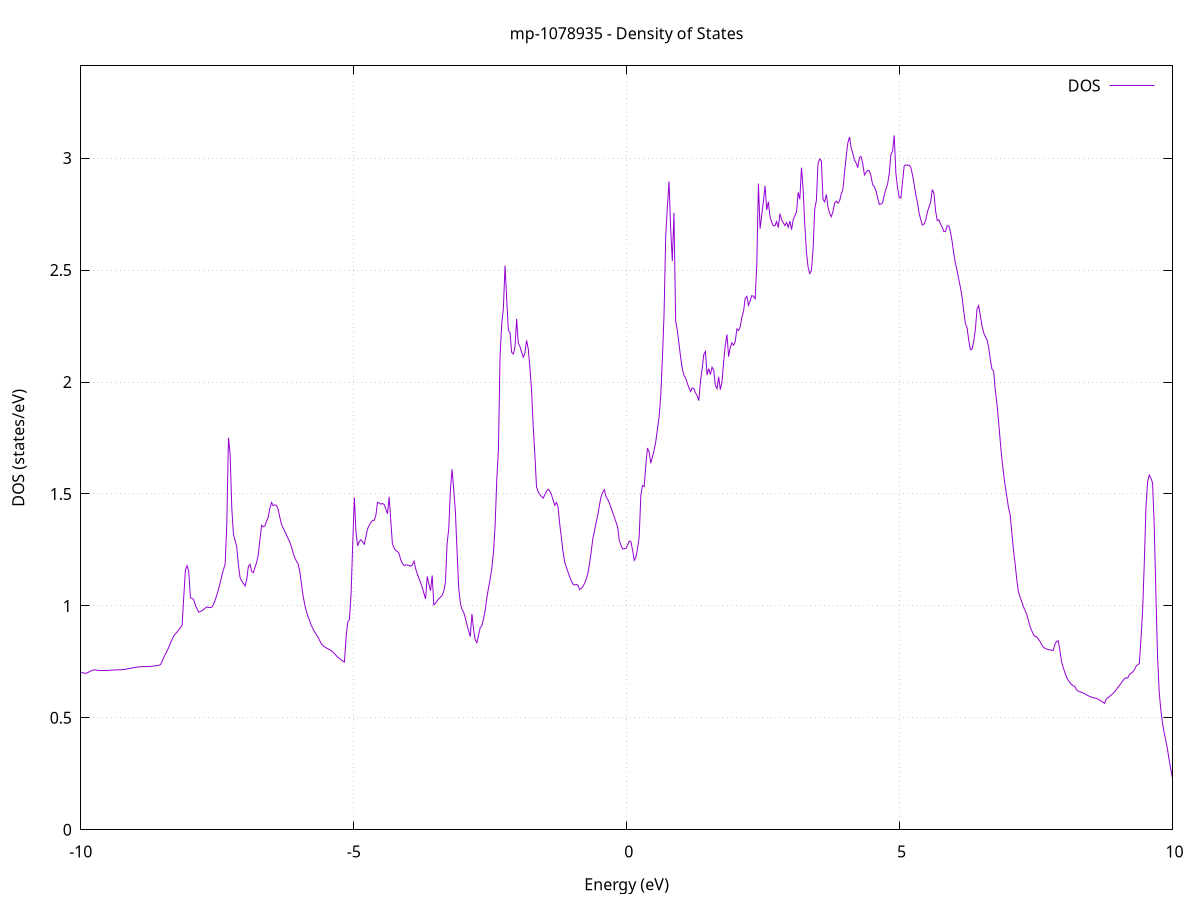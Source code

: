 set title 'mp-1078935 - Density of States'
set xlabel 'Energy (eV)'
set ylabel 'DOS (states/eV)'
set grid
set xrange [-10:10]
set yrange [0:3.412]
set xzeroaxis lt -1
set terminal png size 800,600
set output 'mp-1078935_dos_gnuplot.png'
plot '-' using 1:2 with lines title 'DOS'
-14.848800 0.000000
-14.818500 0.000000
-14.788100 0.000000
-14.757800 0.000000
-14.727400 0.000000
-14.697100 0.000000
-14.666800 0.000000
-14.636400 0.000000
-14.606100 0.000000
-14.575700 0.000000
-14.545400 0.000000
-14.515100 0.000000
-14.484700 0.000000
-14.454400 0.000000
-14.424000 0.000000
-14.393700 0.000000
-14.363400 0.000000
-14.333000 0.000000
-14.302700 0.000000
-14.272300 0.000000
-14.242000 0.000000
-14.211700 0.000000
-14.181300 0.000000
-14.151000 0.000000
-14.120700 0.000000
-14.090300 0.000000
-14.060000 0.000000
-14.029600 0.000000
-13.999300 0.000000
-13.969000 0.000000
-13.938600 0.000000
-13.908300 0.000000
-13.877900 0.000000
-13.847600 0.000000
-13.817300 0.000000
-13.786900 0.000000
-13.756600 0.000000
-13.726200 0.000000
-13.695900 0.000000
-13.665600 0.000000
-13.635200 0.000000
-13.604900 0.000000
-13.574500 0.000000
-13.544200 0.000000
-13.513900 0.000000
-13.483500 0.000000
-13.453200 0.000000
-13.422900 0.000000
-13.392500 0.000000
-13.362200 0.000000
-13.331800 0.000000
-13.301500 0.000000
-13.271200 0.000000
-13.240800 0.000000
-13.210500 0.000000
-13.180100 0.000000
-13.149800 0.000000
-13.119500 0.000000
-13.089100 0.000000
-13.058800 0.000000
-13.028400 0.000000
-12.998100 0.000000
-12.967800 0.000000
-12.937400 0.000000
-12.907100 0.000000
-12.876700 0.000000
-12.846400 0.000000
-12.816100 0.000000
-12.785700 0.000000
-12.755400 0.000000
-12.725000 0.000000
-12.694700 0.000000
-12.664400 0.000000
-12.634000 0.000000
-12.603700 0.000000
-12.573400 0.000000
-12.543000 0.000000
-12.512700 0.000000
-12.482300 0.000000
-12.452000 0.000000
-12.421700 0.000000
-12.391300 0.000000
-12.361000 0.000000
-12.330600 0.000000
-12.300300 0.000000
-12.270000 0.000000
-12.239600 0.000000
-12.209300 0.000000
-12.178900 0.000000
-12.148600 0.000000
-12.118300 0.000000
-12.087900 0.000500
-12.057600 0.069000
-12.027200 0.192800
-11.996900 0.277500
-11.966600 0.341800
-11.936200 0.334600
-11.905900 0.328900
-11.875600 0.353300
-11.845200 0.357200
-11.814900 0.350200
-11.784500 0.336500
-11.754200 0.328200
-11.723900 0.333100
-11.693500 0.338900
-11.663200 0.345300
-11.632800 0.353200
-11.602500 0.355400
-11.572200 0.351100
-11.541800 0.345000
-11.511500 0.337500
-11.481100 0.336200
-11.450800 0.336900
-11.420500 0.337600
-11.390100 0.339600
-11.359800 0.342500
-11.329400 0.346700
-11.299100 0.351300
-11.268800 0.355400
-11.238400 0.354300
-11.208100 0.350300
-11.177700 0.344900
-11.147400 0.340700
-11.117100 0.340000
-11.086700 0.339800
-11.056400 0.340100
-11.026100 0.341000
-10.995700 0.342400
-10.965400 0.344500
-10.935000 0.346600
-10.904700 0.348800
-10.874400 0.350900
-10.844000 0.353000
-10.813700 0.354800
-10.783300 0.353400
-10.753000 0.350700
-10.722700 0.347300
-10.692300 0.345000
-10.662000 0.344600
-10.631600 0.344200
-10.601300 0.344000
-10.571000 0.348800
-10.540600 0.379500
-10.510300 0.422800
-10.479900 0.456300
-10.449600 0.476900
-10.419300 0.490500
-10.388900 0.511900
-10.358600 0.534100
-10.328300 0.550600
-10.297900 0.565100
-10.267600 0.579800
-10.237200 0.599900
-10.206900 0.626800
-10.176600 0.652300
-10.146200 0.677700
-10.115900 0.701100
-10.085500 0.704100
-10.055200 0.699500
-10.024900 0.700300
-9.994500 0.701400
-9.964200 0.701300
-9.933800 0.699400
-9.903500 0.699000
-9.873200 0.702000
-9.842800 0.705800
-9.812500 0.709600
-9.782100 0.712800
-9.751800 0.714000
-9.721500 0.713600
-9.691100 0.712000
-9.660800 0.711200
-9.630500 0.712300
-9.600100 0.712300
-9.569800 0.711600
-9.539400 0.710800
-9.509100 0.710800
-9.478800 0.712000
-9.448400 0.712900
-9.418100 0.713400
-9.387700 0.713800
-9.357400 0.714200
-9.327100 0.714300
-9.296700 0.714600
-9.266400 0.714800
-9.236000 0.715300
-9.205700 0.716200
-9.175400 0.717300
-9.145000 0.718600
-9.114700 0.719900
-9.084300 0.721400
-9.054000 0.722900
-9.023700 0.724300
-8.993300 0.725500
-8.963000 0.726500
-8.932600 0.727500
-8.902300 0.728300
-8.872000 0.728700
-8.841600 0.729000
-8.811300 0.729200
-8.781000 0.729300
-8.750600 0.729700
-8.720300 0.730000
-8.689900 0.730700
-8.659600 0.731500
-8.629300 0.732400
-8.598900 0.733400
-8.568600 0.734500
-8.538200 0.738600
-8.507900 0.753800
-8.477600 0.771100
-8.447200 0.785300
-8.416900 0.800100
-8.386500 0.816400
-8.356200 0.834200
-8.325900 0.851200
-8.295500 0.866200
-8.265200 0.876000
-8.234800 0.883600
-8.204500 0.893300
-8.174200 0.903000
-8.143800 0.912300
-8.113500 1.041000
-8.083200 1.160200
-8.052800 1.179600
-8.022500 1.153500
-7.992100 1.036400
-7.961800 1.033900
-7.931500 1.027900
-7.901100 1.002900
-7.870800 0.987300
-7.840400 0.971800
-7.810100 0.975300
-7.779800 0.978900
-7.749400 0.983600
-7.719100 0.990600
-7.688700 0.995500
-7.658400 0.992200
-7.628100 0.992800
-7.597700 0.994400
-7.567400 1.007700
-7.537000 1.026800
-7.506700 1.049100
-7.476400 1.075000
-7.446000 1.104100
-7.415700 1.135700
-7.385300 1.163100
-7.355000 1.186500
-7.324700 1.372000
-7.294300 1.751300
-7.264000 1.677000
-7.233700 1.435200
-7.203300 1.319400
-7.173000 1.292600
-7.142600 1.263000
-7.112300 1.182600
-7.082000 1.126200
-7.051600 1.111000
-7.021300 1.100200
-6.990900 1.089200
-6.960600 1.117100
-6.930300 1.176400
-6.899900 1.186100
-6.869600 1.154100
-6.839200 1.148300
-6.808900 1.171500
-6.778600 1.194200
-6.748200 1.228800
-6.717900 1.297300
-6.687500 1.360200
-6.657200 1.353100
-6.626900 1.356900
-6.596500 1.378200
-6.566200 1.396700
-6.535900 1.436100
-6.505500 1.462300
-6.475200 1.447700
-6.444800 1.451200
-6.414500 1.448700
-6.384200 1.430700
-6.353800 1.395700
-6.323500 1.364800
-6.293100 1.348100
-6.262800 1.332300
-6.232500 1.317200
-6.202100 1.300900
-6.171800 1.285100
-6.141400 1.264600
-6.111100 1.237200
-6.080800 1.215900
-6.050400 1.200300
-6.020100 1.188200
-5.989700 1.154900
-5.959400 1.102000
-5.929100 1.047000
-5.898700 1.007500
-5.868400 0.977100
-5.838100 0.952600
-5.807700 0.934100
-5.777400 0.913500
-5.747000 0.897700
-5.716700 0.883700
-5.686400 0.872500
-5.656000 0.860900
-5.625700 0.846200
-5.595300 0.831700
-5.565000 0.822900
-5.534700 0.817200
-5.504300 0.812600
-5.474000 0.808500
-5.443600 0.804600
-5.413300 0.800500
-5.383000 0.794600
-5.352600 0.786600
-5.322300 0.778400
-5.291900 0.771500
-5.261600 0.764900
-5.231300 0.759100
-5.200900 0.753700
-5.170600 0.748900
-5.140200 0.858900
-5.109900 0.927000
-5.079600 0.938700
-5.049200 1.047800
-5.018900 1.271000
-4.988600 1.483900
-4.958200 1.329600
-4.927900 1.267800
-4.897500 1.287200
-4.867200 1.295700
-4.836900 1.285200
-4.806500 1.275300
-4.776200 1.310000
-4.745800 1.344400
-4.715500 1.360300
-4.685200 1.372700
-4.654800 1.381800
-4.624500 1.382500
-4.594100 1.404000
-4.563800 1.462600
-4.533500 1.459100
-4.503100 1.454200
-4.472800 1.457500
-4.442400 1.452600
-4.412100 1.433000
-4.381800 1.411200
-4.351400 1.487300
-4.321100 1.380900
-4.290800 1.275900
-4.260400 1.258800
-4.230100 1.246500
-4.199700 1.243400
-4.169400 1.233600
-4.139100 1.206700
-4.108700 1.189900
-4.078400 1.180600
-4.048000 1.183000
-4.017700 1.182500
-3.987400 1.180100
-3.957000 1.176800
-3.926700 1.182100
-3.896300 1.199800
-3.866000 1.167100
-3.835700 1.143200
-3.805300 1.122500
-3.775000 1.104700
-3.744600 1.082800
-3.714300 1.056600
-3.684000 1.031200
-3.653600 1.131100
-3.623300 1.097900
-3.593000 1.067600
-3.562600 1.135900
-3.532300 1.004300
-3.501900 1.011200
-3.471600 1.022800
-3.441300 1.031100
-3.410900 1.039200
-3.380600 1.047000
-3.350200 1.065900
-3.319900 1.105400
-3.289600 1.278000
-3.259200 1.343800
-3.228900 1.517200
-3.198500 1.610000
-3.168200 1.519500
-3.137900 1.423600
-3.107500 1.247800
-3.077200 1.080900
-3.046800 1.013500
-3.016500 0.983800
-2.986200 0.972300
-2.955800 0.946400
-2.925500 0.916500
-2.895100 0.888600
-2.864800 0.863000
-2.834500 0.963800
-2.804100 0.893200
-2.773800 0.848100
-2.743500 0.835500
-2.713100 0.869000
-2.682800 0.902800
-2.652400 0.910700
-2.622100 0.941800
-2.591800 0.979200
-2.561400 1.035900
-2.531100 1.079500
-2.500700 1.120700
-2.470400 1.167000
-2.440100 1.237500
-2.409700 1.358600
-2.379400 1.563100
-2.349000 1.699700
-2.318700 2.120100
-2.288400 2.257700
-2.258000 2.330400
-2.227700 2.520400
-2.197300 2.367600
-2.167000 2.230900
-2.136700 2.220600
-2.106300 2.132300
-2.076000 2.125100
-2.045700 2.155900
-2.015300 2.281700
-1.985000 2.173300
-1.954600 2.158400
-1.924300 2.133300
-1.894000 2.110700
-1.863600 2.129800
-1.833300 2.186100
-1.802900 2.148400
-1.772600 2.064600
-1.742300 1.966800
-1.711900 1.802700
-1.681600 1.676200
-1.651200 1.532100
-1.620900 1.508900
-1.590600 1.497400
-1.560200 1.488300
-1.529900 1.481600
-1.499500 1.495900
-1.469200 1.511100
-1.438900 1.520500
-1.408500 1.513300
-1.378200 1.497500
-1.347800 1.472800
-1.317500 1.449200
-1.287200 1.462200
-1.256800 1.441800
-1.226500 1.367300
-1.196200 1.306000
-1.165800 1.243300
-1.135500 1.196000
-1.105100 1.173300
-1.074800 1.151700
-1.044500 1.130500
-1.014100 1.112300
-0.983800 1.097500
-0.953400 1.092800
-0.923100 1.096100
-0.892800 1.092800
-0.862400 1.073400
-0.832100 1.077500
-0.801700 1.086800
-0.771400 1.100600
-0.741100 1.119100
-0.710700 1.144700
-0.680400 1.187100
-0.650000 1.241600
-0.619700 1.300200
-0.589400 1.334700
-0.559000 1.372900
-0.528700 1.406500
-0.498400 1.449300
-0.468000 1.488100
-0.437700 1.508000
-0.407300 1.519000
-0.377000 1.486600
-0.346700 1.475300
-0.316300 1.459200
-0.286000 1.438000
-0.255600 1.417500
-0.225300 1.396200
-0.195000 1.374500
-0.164600 1.351700
-0.134300 1.292500
-0.103900 1.270700
-0.073600 1.254700
-0.043300 1.255200
-0.012900 1.256800
0.017400 1.271500
0.047800 1.289400
0.078100 1.286900
0.108400 1.250300
0.138800 1.203200
0.169100 1.217000
0.199400 1.256400
0.229800 1.307800
0.260100 1.493800
0.290500 1.537300
0.320800 1.533600
0.351100 1.626500
0.381500 1.705400
0.411800 1.687600
0.442200 1.637400
0.472500 1.665100
0.502800 1.695200
0.533200 1.732600
0.563500 1.788300
0.593900 1.841900
0.624200 1.936900
0.654500 2.101800
0.684900 2.298900
0.715200 2.647000
0.745600 2.780600
0.775900 2.895700
0.806200 2.686200
0.836600 2.540300
0.866900 2.755900
0.897300 2.274400
0.927600 2.232200
0.957900 2.173000
0.988300 2.111500
1.018600 2.059800
1.048900 2.030500
1.079300 2.018700
1.109600 1.995600
1.140000 1.975100
1.170300 1.957400
1.200600 1.973700
1.231000 1.970900
1.261300 1.950900
1.291700 1.938800
1.322000 1.916600
1.352300 2.003100
1.382700 2.057700
1.413000 2.122500
1.443400 2.136400
1.473700 2.031600
1.504000 2.059700
1.534400 2.033300
1.564700 2.066000
1.595100 2.053200
1.625400 1.985000
1.655700 1.970500
1.686100 2.023400
1.716400 1.966200
1.746700 2.000700
1.777100 2.089600
1.807400 2.163300
1.837800 2.211800
1.868100 2.113100
1.898400 2.155000
1.928800 2.174900
1.959100 2.164100
1.989500 2.180900
2.019800 2.236900
2.050100 2.230200
2.080500 2.246800
2.110800 2.289800
2.141200 2.314300
2.171500 2.373700
2.201800 2.382500
2.232200 2.342200
2.262500 2.362200
2.292900 2.385800
2.323200 2.382900
2.353500 2.371300
2.383900 2.520600
2.414200 2.886300
2.444500 2.684100
2.474900 2.746000
2.505200 2.806800
2.535600 2.876400
2.565900 2.768100
2.596200 2.805700
2.626600 2.737900
2.656900 2.714000
2.687300 2.697800
2.717600 2.698100
2.747900 2.716900
2.778300 2.689900
2.808600 2.751900
2.839000 2.724900
2.869300 2.711700
2.899600 2.698500
2.930000 2.712300
2.960300 2.690800
2.990700 2.718700
3.021000 2.680500
3.051300 2.725300
3.081700 2.742200
3.112000 2.759300
3.142400 2.847400
3.172700 2.816000
3.203000 2.957100
3.233400 2.859900
3.263700 2.701700
3.294000 2.580000
3.324400 2.512500
3.354700 2.484100
3.385100 2.498500
3.415400 2.594100
3.445700 2.771900
3.476100 2.811300
3.506400 2.976900
3.536800 2.996200
3.567100 2.988000
3.597400 2.816000
3.627800 2.804600
3.658100 2.837600
3.688500 2.781400
3.718800 2.753000
3.749100 2.738200
3.779500 2.761200
3.809800 2.799100
3.840200 2.807900
3.870500 2.799300
3.900800 2.809400
3.931200 2.839000
3.961500 2.860000
3.991800 2.936400
4.022200 3.008700
4.052500 3.068000
4.082900 3.094400
4.113200 3.045400
4.143500 3.021200
4.173900 2.991100
4.204200 2.978500
4.234600 2.957400
4.264900 3.002300
4.295200 3.007100
4.325600 2.975600
4.355900 2.925000
4.386300 2.936000
4.416600 2.945200
4.446900 2.942900
4.477300 2.918100
4.507600 2.880700
4.538000 2.873100
4.568300 2.853900
4.598600 2.822800
4.629000 2.793000
4.659300 2.794900
4.689700 2.800200
4.720000 2.835800
4.750300 2.862800
4.780700 2.884500
4.811000 2.931900
4.841300 3.015600
4.871700 3.031100
4.902000 3.101600
4.932400 2.931800
4.962700 2.869000
4.993000 2.824900
5.023400 2.821300
5.053700 2.891500
5.084100 2.965100
5.114400 2.970100
5.144700 2.967500
5.175100 2.969100
5.205400 2.959100
5.235800 2.926400
5.266100 2.884400
5.296400 2.837500
5.326800 2.803000
5.357100 2.755500
5.387500 2.725500
5.417800 2.701000
5.448100 2.705500
5.478500 2.722700
5.508800 2.758200
5.539100 2.781800
5.569500 2.802900
5.599800 2.860100
5.630200 2.842100
5.660500 2.763200
5.690800 2.720800
5.721200 2.724400
5.751500 2.704500
5.781900 2.692100
5.812200 2.671000
5.842500 2.673100
5.872900 2.697900
5.903200 2.696900
5.933600 2.668400
5.963900 2.626000
5.994200 2.571700
6.024600 2.528200
6.054900 2.496100
6.085300 2.457500
6.115600 2.421800
6.145900 2.377600
6.176300 2.314100
6.206600 2.260300
6.236900 2.242800
6.267300 2.185900
6.297600 2.144200
6.328000 2.147000
6.358300 2.181100
6.388600 2.233300
6.419000 2.325300
6.449300 2.341000
6.479700 2.296600
6.510000 2.251300
6.540300 2.220300
6.570700 2.202300
6.601000 2.189600
6.631400 2.154800
6.661700 2.101600
6.692000 2.058100
6.722400 2.049500
6.752700 1.965500
6.783100 1.905000
6.813400 1.824300
6.843700 1.737500
6.874100 1.657100
6.904400 1.591700
6.934800 1.536600
6.965100 1.488300
6.995400 1.439000
7.025800 1.407400
7.056100 1.327400
7.086400 1.250200
7.116800 1.188700
7.147100 1.116900
7.177500 1.063300
7.207800 1.038700
7.238100 1.019500
7.268500 0.997000
7.298800 0.979600
7.329200 0.962500
7.359500 0.934900
7.389800 0.908100
7.420200 0.889800
7.450500 0.873000
7.480900 0.862700
7.511200 0.862100
7.541500 0.851800
7.571900 0.841400
7.602200 0.827400
7.632600 0.816100
7.662900 0.810800
7.693200 0.807600
7.723600 0.804900
7.753900 0.803300
7.784200 0.801900
7.814600 0.801200
7.844900 0.827300
7.875300 0.841300
7.905600 0.844900
7.935900 0.803100
7.966300 0.753000
7.996600 0.726000
8.027000 0.703000
8.057300 0.683400
8.087600 0.669000
8.118000 0.657800
8.148300 0.649100
8.178700 0.643800
8.209000 0.640400
8.239300 0.625900
8.269700 0.619800
8.300000 0.616400
8.330400 0.614200
8.360700 0.611400
8.391000 0.607700
8.421400 0.603400
8.451700 0.599100
8.482100 0.595600
8.512400 0.592800
8.542700 0.590500
8.573100 0.588800
8.603400 0.587300
8.633700 0.582900
8.664100 0.579100
8.694400 0.574800
8.724800 0.570000
8.755100 0.564500
8.785400 0.583000
8.815800 0.589700
8.846100 0.595800
8.876500 0.601900
8.906800 0.608300
8.937100 0.615900
8.967500 0.624900
8.997800 0.635200
9.028200 0.644700
9.058500 0.654700
9.088800 0.665100
9.119200 0.674500
9.149500 0.679000
9.179900 0.677600
9.210200 0.693100
9.240500 0.699000
9.270900 0.704600
9.301200 0.714800
9.331500 0.729700
9.361900 0.736800
9.392200 0.742600
9.422600 0.853300
9.452900 0.981200
9.483200 1.190300
9.513600 1.438900
9.543900 1.554600
9.574300 1.584700
9.604600 1.570300
9.634900 1.549600
9.665300 1.357400
9.695600 1.055300
9.726000 0.772700
9.756300 0.616000
9.786600 0.534100
9.817000 0.475800
9.847300 0.433800
9.877700 0.398500
9.908000 0.359900
9.938300 0.312500
9.968700 0.270400
9.999000 0.231800
10.029300 0.189000
10.059700 0.150900
10.090000 0.114100
10.120400 0.081900
10.150700 0.054400
10.181000 0.031600
10.211400 0.015500
10.241700 0.000000
10.272100 0.000000
10.302400 0.000000
10.332700 0.000000
10.363100 0.000000
10.393400 0.000000
10.423800 0.000000
10.454100 0.000000
10.484400 0.000000
10.514800 0.000000
10.545100 0.000000
10.575500 0.000000
10.605800 0.000000
10.636100 0.000000
10.666500 0.000000
10.696800 0.000000
10.727200 0.000000
10.757500 0.000000
10.787800 0.000000
10.818200 0.000000
10.848500 0.000000
10.878800 0.000000
10.909200 0.000000
10.939500 0.000000
10.969900 0.000000
11.000200 0.000000
11.030500 0.000000
11.060900 0.000000
11.091200 0.000000
11.121600 0.000000
11.151900 0.000000
11.182200 0.000000
11.212600 0.000000
11.242900 0.000000
11.273300 0.000000
11.303600 0.000000
11.333900 0.000000
11.364300 0.000000
11.394600 0.000000
11.425000 0.000000
11.455300 0.000000
11.485600 0.000000
11.516000 0.000000
11.546300 0.000000
11.576600 0.000000
11.607000 0.000000
11.637300 0.000000
11.667700 0.000000
11.698000 0.000000
11.728300 0.000000
11.758700 0.000000
11.789000 0.000000
11.819400 0.000000
11.849700 0.000000
11.880000 0.000000
11.910400 0.000000
11.940700 0.000000
11.971100 0.000000
12.001400 0.000000
12.031700 0.000000
12.062100 0.000000
12.092400 0.000000
12.122800 0.000000
12.153100 0.000000
12.183400 0.000000
12.213800 0.000000
12.244100 0.000000
12.274400 0.000000
12.304800 0.000000
12.335100 0.000000
12.365500 0.000000
12.395800 0.000000
12.426100 0.000000
12.456500 0.000000
12.486800 0.000000
12.517200 0.000000
12.547500 0.000000
12.577800 0.000000
12.608200 0.000000
12.638500 0.000000
12.668900 0.000000
12.699200 0.000000
12.729500 0.000000
12.759900 0.000000
12.790200 0.000000
12.820600 0.000000
12.850900 0.000000
12.881200 0.000000
12.911600 0.000000
12.941900 0.000000
12.972300 0.000000
13.002600 0.000000
13.032900 0.000000
13.063300 0.000000
13.093600 0.000000
13.123900 0.000000
13.154300 0.000000
13.184600 0.014700
13.215000 0.045200
13.245300 0.088300
13.275600 0.125500
13.306000 0.166900
13.336300 0.272700
13.366700 0.322100
13.397000 0.352800
13.427300 0.361900
13.457700 0.372000
13.488000 0.377300
13.518400 0.393800
13.548700 0.419600
13.579000 0.455100
13.609400 0.506500
13.639700 0.559600
13.670100 0.599100
13.700400 0.628000
13.730700 0.656800
13.761100 0.696700
13.791400 0.732900
13.821700 0.764900
13.852100 0.800900
13.882400 0.833400
13.912800 0.871500
13.943100 0.902700
13.973400 0.934300
14.003800 0.975200
14.034100 1.034600
14.064500 1.078100
14.094800 0.994400
14.125100 0.988800
14.155500 0.987700
14.185800 0.992900
14.216200 1.000800
14.246500 1.060500
14.276800 1.062900
14.307200 1.052500
14.337500 1.052000
14.367900 1.075700
14.398200 1.105500
14.428500 1.140900
14.458900 1.179200
14.489200 1.220700
14.519600 1.264400
14.549900 1.309900
14.580200 1.370100
14.610600 1.457300
14.640900 1.451400
14.671200 1.463500
14.701600 1.469600
14.731900 1.482400
14.762300 1.494700
14.792600 1.440100
14.822900 1.420200
14.853300 1.415100
14.883600 1.424600
14.914000 1.451400
14.944300 1.481200
14.974600 1.515600
15.005000 1.560300
15.035300 1.613200
15.065700 1.675200
15.096000 1.734400
15.126300 1.800800
15.156700 1.867900
15.187000 1.930900
15.217400 1.996400
15.247700 2.064600
15.278000 2.136000
15.308400 2.187500
15.338700 2.219300
15.369000 2.234200
15.399400 2.248200
15.429700 2.247200
15.460100 2.248400
15.490400 2.236100
15.520700 2.215300
15.551100 2.202900
15.581400 2.203900
15.611800 2.208300
15.642100 2.228800
15.672400 2.248900
15.702800 2.269100
15.733100 2.299700
15.763500 2.336200
15.793800 2.380800
15.824100 2.403500
15.854500 2.393200
15.884800 2.426700
15.915200 2.456500
15.945500 2.456300
15.975800 2.498500
16.006200 2.561700
16.036500 2.637400
16.066800 2.722200
16.097200 2.738900
16.127500 2.813700
16.157900 2.889000
16.188200 2.885400
16.218500 2.926100
16.248900 2.976600
16.279200 3.024600
16.309600 3.104900
16.339900 3.309600
16.370200 3.421000
16.400600 3.260100
16.430900 3.161500
16.461300 3.252200
16.491600 3.244900
16.521900 3.335400
16.552300 3.352900
16.582600 3.349000
16.613000 3.352600
16.643300 3.382500
16.673600 3.425700
16.704000 3.486900
16.734300 3.521700
16.764700 3.398300
16.795000 3.307000
16.825300 3.301500
16.855700 3.292400
16.886000 3.297600
16.916300 3.312400
16.946700 3.344900
16.977000 3.396800
17.007400 3.468500
17.037700 3.484700
17.068000 3.544500
17.098400 3.594000
17.128700 3.647400
17.159100 3.686700
17.189400 3.751100
17.219700 3.653500
17.250100 3.667700
17.280400 3.696500
17.310800 4.263800
17.341100 3.532300
17.371400 3.277800
17.401800 3.216100
17.432100 3.406000
17.462500 3.496000
17.492800 3.537400
17.523100 3.749400
17.553500 3.885400
17.583800 3.942000
17.614100 3.701500
17.644500 3.457400
17.674800 3.452400
17.705200 3.486300
17.735500 3.567200
17.765800 3.697000
17.796200 3.728500
17.826500 3.704100
17.856900 3.606800
17.887200 3.501700
17.917500 3.516300
17.947900 3.598700
17.978200 3.896500
18.008600 4.108700
18.038900 3.988700
18.069200 3.812000
18.099600 3.576900
18.129900 3.505300
18.160300 3.534200
18.190600 3.584800
18.220900 3.597800
18.251300 3.501800
18.281600 3.372500
18.311900 3.284900
18.342300 3.166800
18.372600 3.099600
18.403000 3.076100
18.433300 3.053000
18.463600 3.010500
18.494000 2.994700
18.524300 3.016900
18.554700 2.989500
18.585000 2.940200
18.615300 2.969700
18.645700 3.019300
18.676000 3.056900
18.706400 3.065100
18.736700 3.125700
18.767000 3.210700
18.797400 3.264200
18.827700 3.305100
18.858100 3.373800
18.888400 3.447400
18.918700 3.490700
18.949100 3.455100
18.979400 3.365000
19.009800 3.250000
19.040100 3.150600
19.070400 3.043800
19.100800 2.998300
19.131100 2.995400
19.161400 3.017900
19.191800 3.107500
19.222100 3.247200
19.252500 3.273400
19.282800 3.237600
19.313100 3.175400
19.343500 3.130400
19.373800 3.069400
19.404200 3.020700
19.434500 2.964900
19.464800 2.903200
19.495200 2.892900
19.525500 2.850300
19.555900 2.800700
19.586200 2.788500
19.616500 2.792200
19.646900 2.818000
19.677200 2.870400
19.707600 2.820500
19.737900 2.795700
19.768200 2.713000
19.798600 2.679300
19.828900 2.646600
19.859200 2.621600
19.889600 2.602500
19.919900 2.585800
19.950300 2.568700
19.980600 2.525900
20.010900 2.474000
20.041300 2.461000
20.071600 2.542600
20.102000 2.587400
20.132300 2.570100
20.162600 2.582100
20.193000 2.599200
20.223300 2.627000
20.253700 2.623300
20.284000 2.531300
20.314300 2.495400
20.344700 2.489000
20.375000 2.542600
20.405400 2.600800
20.435700 2.614900
20.466000 2.565300
20.496400 2.541900
20.526700 2.510300
20.557100 2.457700
20.587400 2.452900
20.617700 2.414600
20.648100 2.442800
20.678400 2.483200
20.708700 2.538200
20.739100 2.585900
20.769400 2.545200
20.799800 2.497100
20.830100 2.459400
20.860400 2.462900
20.890800 2.540900
20.921100 2.702000
20.951500 2.872800
20.981800 2.923500
21.012100 2.978200
21.042500 2.971000
21.072800 2.949500
21.103200 2.879500
21.133500 2.838000
21.163800 2.840900
21.194200 2.827600
21.224500 2.780800
21.254900 2.752700
21.285200 2.710700
21.315500 2.686600
21.345900 2.702400
21.376200 2.770100
21.406500 2.816700
21.436900 2.865200
21.467200 2.888600
21.497600 2.947800
21.527900 2.978100
21.558200 3.075500
21.588600 3.181700
21.618900 3.248800
21.649300 3.285500
21.679600 3.291300
21.709900 3.290200
21.740300 3.287300
21.770600 3.253000
21.801000 3.281900
21.831300 3.306900
21.861600 3.295600
21.892000 3.273700
21.922300 3.221700
21.952700 3.173500
21.983000 3.154600
22.013300 3.180500
22.043700 3.241400
22.074000 3.399200
22.104300 3.396800
22.134700 3.316500
22.165000 3.236600
22.195400 3.155100
22.225700 3.009900
22.256000 2.916100
22.286400 2.861500
22.316700 2.834400
22.347100 2.748800
22.377400 2.589400
22.407700 2.495800
22.438100 2.516800
22.468400 2.594000
22.498800 2.731300
22.529100 2.844400
22.559400 2.901200
22.589800 3.016900
22.620100 2.992100
22.650500 2.979000
22.680800 2.937700
22.711100 2.917700
22.741500 2.901100
22.771800 2.863300
22.802200 2.887500
22.832500 2.886000
22.862800 2.961500
22.893200 3.079300
22.923500 3.276900
22.953800 3.529600
22.984200 3.690100
23.014500 3.618100
23.044900 3.607800
23.075200 3.631200
23.105500 3.686100
23.135900 3.716300
23.166200 3.720600
23.196600 3.680400
23.226900 3.605400
23.257200 3.493400
23.287600 3.387400
23.317900 3.401600
23.348300 3.567100
23.378600 3.706400
23.408900 3.818800
23.439300 3.900900
23.469600 3.832700
23.500000 3.883800
23.530300 4.095600
23.560600 4.085700
23.591000 4.124900
23.621300 3.963500
23.651600 3.629200
23.682000 3.172400
23.712300 2.884000
23.742700 2.683000
23.773000 2.501100
23.803300 2.306500
23.833700 2.159000
23.864000 2.110200
23.894400 2.020200
23.924700 1.915400
23.955000 1.826000
23.985400 1.714400
24.015700 1.672100
24.046100 1.702700
24.076400 1.750700
24.106700 1.785300
24.137100 1.841600
24.167400 1.893300
24.197800 1.970100
24.228100 2.070600
24.258400 2.182000
24.288800 2.375400
24.319100 2.341200
24.349500 2.521900
24.379800 2.743100
24.410100 3.070400
24.440500 3.534800
24.470800 3.626200
24.501100 3.599800
24.531500 3.523100
24.561800 3.617700
24.592200 3.849100
24.622500 3.819900
24.652800 3.479100
24.683200 3.286600
24.713500 2.640700
24.743900 2.264700
24.774200 2.055000
24.804500 1.970200
24.834900 1.934800
24.865200 1.828600
24.895600 1.775900
24.925900 1.726500
24.956200 1.679100
24.986600 1.678900
25.016900 1.648200
25.047300 1.616400
25.077600 1.620500
25.107900 1.643900
25.138300 1.940300
25.168600 1.903100
25.198900 1.600000
25.229300 1.410000
25.259600 1.230200
25.290000 1.081000
25.320300 1.009100
25.350600 0.943200
25.381000 0.901000
25.411300 0.872700
25.441700 0.850300
25.472000 0.829600
25.502300 0.828500
25.532700 0.857000
25.563000 0.908300
25.593400 0.847400
25.623700 0.653700
25.654000 0.521900
25.684400 0.402900
25.714700 0.303100
25.745100 0.220100
25.775400 0.153900
25.805700 0.110900
25.836100 0.106700
25.866400 0.101000
25.896700 0.082500
25.927100 0.177400
25.957400 0.145300
25.987800 0.161500
26.018100 0.184600
26.048400 0.211100
26.078800 0.227400
26.109100 0.249100
26.139500 0.269500
26.169800 0.278300
26.200100 0.280100
26.230500 0.282300
26.260800 0.291600
26.291200 0.306200
26.321500 0.324600
26.351800 0.344000
26.382200 0.364500
26.412500 0.389000
26.442900 0.420200
26.473200 0.447800
26.503500 0.468200
26.533900 0.485800
26.564200 0.510400
26.594600 0.536900
26.624900 0.565900
26.655200 0.600700
26.685600 0.650600
26.715900 0.736400
26.746200 0.816500
26.776600 0.864100
26.806900 0.888300
26.837300 0.910100
26.867600 0.938100
26.897900 0.971000
26.928300 1.014100
26.958600 1.056400
26.989000 1.113800
27.019300 1.172000
27.049600 1.223600
27.080000 1.266100
27.110300 1.315900
27.140700 1.370900
27.171000 1.419900
27.201300 1.449700
27.231700 1.479100
27.262000 1.513400
27.292400 1.556600
27.322700 1.583000
27.353000 1.606300
27.383400 1.619700
27.413700 1.646300
27.444000 1.687600
27.474400 1.702400
27.504700 1.706200
27.535100 1.568200
27.565400 1.477200
27.595700 1.405800
27.626100 1.338900
27.656400 1.283800
27.686800 1.236700
27.717100 1.204300
27.747400 1.197500
27.777800 1.177400
27.808100 1.155300
27.838500 1.132500
27.868800 1.112800
27.899100 1.100000
27.929500 1.101200
27.959800 1.111100
27.990200 1.122300
28.020500 1.136500
28.050800 1.152800
28.081200 1.172800
28.111500 1.212200
28.141800 1.245200
28.172200 1.261400
28.202500 1.257200
28.232900 1.219500
28.263200 1.187600
28.293500 1.163400
28.323900 1.135000
28.354200 1.118200
28.384600 1.118400
28.414900 1.099400
28.445200 1.094600
28.475600 1.100300
28.505900 1.114700
28.536300 1.131700
28.566600 1.181700
28.596900 1.241000
28.627300 1.341700
28.657600 1.407700
28.688000 1.525500
28.718300 1.628900
28.748600 1.743100
28.779000 1.824500
28.809300 1.892200
28.839700 1.951800
28.870000 2.035800
28.900300 2.161900
28.930700 2.456600
28.961000 2.638100
28.991300 2.819500
29.021700 2.904000
29.052000 2.792700
29.082400 2.851700
29.112700 2.971700
29.143000 3.104000
29.173400 3.225400
29.203700 3.320600
29.234100 3.481100
29.264400 3.666800
29.294700 3.372900
29.325100 3.061600
29.355400 3.422800
29.385800 4.110500
29.416100 4.466800
29.446400 4.579900
29.476800 4.894000
29.507100 5.135700
29.537500 4.301500
29.567800 4.027300
29.598100 3.962700
29.628500 3.336700
29.658800 3.187300
29.689100 3.022500
29.719500 3.106300
29.749800 3.418700
29.780200 3.769900
29.810500 3.900100
29.840800 4.012100
29.871200 4.318900
29.901500 4.491500
29.931900 4.406700
29.962200 4.124700
29.992500 4.016600
30.022900 3.957600
30.053200 3.782900
30.083600 3.613600
30.113900 3.466000
30.144200 3.350100
30.174600 3.005200
30.204900 2.914200
30.235300 2.860800
30.265600 2.804800
30.295900 2.778100
30.326300 2.786800
30.356600 2.828100
30.387000 2.806000
30.417300 3.022700
30.447600 2.711600
30.478000 2.681600
30.508300 2.642300
30.538600 2.635200
30.569000 2.693500
30.599300 2.737500
30.629700 2.820800
30.660000 3.144000
30.690300 3.017700
30.720700 2.938400
30.751000 2.717400
30.781400 2.630700
30.811700 2.631000
30.842000 2.804600
30.872400 2.875700
30.902700 2.810700
30.933100 2.651300
30.963400 2.568400
30.993700 2.431600
31.024100 2.444900
31.054400 2.505800
31.084800 2.645300
31.115100 2.707800
31.145400 2.770900
31.175800 2.738500
31.206100 3.014000
31.236400 3.022200
31.266800 3.234600
31.297100 3.391400
31.327500 3.564900
31.357800 3.846900
31.388100 4.060700
31.418500 3.559800
31.448800 3.494900
31.479200 3.740100
31.509500 3.849100
31.539800 3.682200
31.570200 3.568500
31.600500 3.565500
31.630900 3.607100
31.661200 3.383300
31.691500 3.280500
31.721900 2.771300
31.752200 2.704500
31.782600 2.689100
31.812900 2.731900
31.843200 2.694500
31.873600 2.650600
31.903900 2.795500
31.934200 2.987100
31.964600 3.027300
31.994900 3.055700
32.025300 3.119300
32.055600 3.203300
32.085900 3.257200
32.116300 3.285300
32.146600 3.275100
32.177000 3.298400
32.207300 3.283100
32.237600 3.334000
32.268000 3.472400
32.298300 3.495100
32.328700 3.612400
32.359000 3.500300
32.389300 3.422300
32.419700 3.407800
32.450000 3.566100
32.480400 3.404400
32.510700 3.616600
32.541000 4.816000
32.571400 3.128500
32.601700 2.817900
32.632100 2.425900
32.662400 2.426900
32.692700 2.457700
32.723100 2.471200
32.753400 2.468700
32.783700 2.499500
32.814100 2.607200
32.844400 2.658100
32.874800 2.788700
32.905100 2.947900
32.935400 3.208200
32.965800 3.930600
32.996100 3.859300
33.026500 3.936400
33.056800 3.517500
33.087100 3.311900
33.117500 2.637300
33.147800 2.397600
33.178200 2.185100
33.208500 1.989900
33.238800 1.692200
33.269200 1.534200
33.299500 1.523300
33.329900 1.582000
33.360200 1.607300
33.390500 1.615900
33.420900 1.509500
33.451200 1.273700
33.481500 1.262500
33.511900 1.279800
33.542200 1.312200
33.572600 1.336500
33.602900 1.397600
33.633200 1.463600
33.663600 1.538100
33.693900 1.603800
33.724300 1.661100
33.754600 1.716200
33.784900 1.811100
33.815300 1.838800
33.845600 1.861500
33.876000 1.882400
33.906300 1.892500
33.936600 1.895900
33.967000 1.907900
33.997300 1.903700
34.027700 1.892300
34.058000 1.806900
34.088300 1.753500
34.118700 1.751700
34.149000 1.769300
34.179400 1.806300
34.209700 1.878300
34.240000 1.962400
34.270400 2.045400
34.300700 2.087700
34.331000 2.090100
34.361400 2.093200
34.391700 2.054800
34.422100 1.888600
34.452400 1.744300
34.482700 1.683000
34.513100 1.643400
34.543400 1.600700
34.573800 1.583200
34.604100 1.593400
34.634400 1.624200
34.664800 1.684600
34.695100 1.783700
34.725500 1.896400
34.755800 2.006200
34.786100 2.079900
34.816500 2.151300
34.846800 2.174700
34.877200 2.183800
34.907500 2.185200
34.937800 2.166300
34.968200 2.184700
34.998500 2.197000
35.028800 2.180400
35.059200 2.153600
35.089500 2.023300
35.119900 1.990900
35.150200 1.969000
35.180500 1.960000
35.210900 1.956000
35.241200 1.951100
35.271600 1.948100
35.301900 1.933500
35.332200 1.941400
35.362600 1.951600
35.392900 1.967200
35.423300 1.987700
35.453600 1.995000
35.483900 1.973400
35.514300 1.966800
35.544600 1.956300
35.575000 1.919600
35.605300 1.912000
35.635600 1.911300
35.666000 1.945800
35.696300 1.991700
35.726600 2.028200
35.757000 2.047800
35.787300 1.983300
35.817700 1.999800
35.848000 2.006000
35.878300 2.010700
35.908700 2.011700
35.939000 2.006900
35.969400 2.000700
35.999700 2.000100
36.030000 1.999400
36.060400 1.970800
36.090700 1.951400
36.121100 1.934400
36.151400 1.920600
36.181700 1.913600
36.212100 1.895800
36.242400 1.875700
36.272800 1.853500
36.303100 1.803200
36.333400 1.784700
36.363800 1.760900
36.394100 1.728200
36.424500 1.726100
36.454800 1.725800
36.485100 1.723800
36.515500 1.721300
36.545800 1.717200
36.576100 1.711700
36.606500 1.707800
36.636800 1.707300
36.667200 1.708700
36.697500 1.713200
36.727800 1.718100
36.758200 1.724000
36.788500 1.729500
36.818900 1.734700
36.849200 1.741500
36.879500 1.749000
36.909900 1.756300
36.940200 1.756900
36.970600 1.756700
37.000900 1.755100
37.031200 1.748800
37.061600 1.740000
37.091900 1.731700
37.122300 1.723700
37.152600 1.717500
37.182900 1.711500
37.213300 1.708600
37.243600 1.714000
37.273900 1.711200
37.304300 1.711800
37.334600 1.702700
37.365000 1.691200
37.395300 1.678400
37.425600 1.669600
37.456000 1.659800
37.486300 1.651100
37.516700 1.641700
37.547000 1.631200
37.577300 1.621000
37.607700 1.613100
37.638000 1.609300
37.668400 1.611700
37.698700 1.614300
37.729000 1.623100
37.759400 1.636100
37.789700 1.650500
37.820100 1.745000
37.850400 1.669300
37.880700 1.693000
37.911100 1.572300
37.941400 1.568000
37.971700 1.565200
38.002100 1.563300
38.032400 1.561800
38.062800 1.561200
38.093100 1.561900
38.123400 1.566600
38.153800 1.573100
38.184100 1.571000
38.214500 1.566400
38.244800 1.559400
38.275100 1.546600
38.305500 1.532800
38.335800 1.519300
38.366200 1.511200
38.396500 1.508300
38.426800 1.512000
38.457200 1.500800
38.487500 1.476200
38.517900 1.463000
38.548200 1.449800
38.578500 1.443800
38.608900 1.450400
38.639200 1.453800
38.669600 1.455300
38.699900 1.458100
38.730200 1.461100
38.760600 1.465700
38.790900 1.472300
38.821200 1.480700
38.851600 1.491900
38.881900 1.497800
38.912300 1.507100
38.942600 1.535200
38.972900 1.549000
39.003300 1.564100
39.033600 1.572200
39.064000 1.572500
39.094300 1.585700
39.124600 1.584200
39.155000 1.582800
39.185300 1.582700
39.215700 1.582600
39.246000 1.568800
39.276300 1.561300
39.306700 1.555400
39.337000 1.550900
39.367400 1.550300
39.397700 1.552600
39.428000 1.559100
39.458400 1.565200
39.488700 1.569600
39.519000 1.580000
39.549400 1.589400
39.579700 1.615900
39.610100 1.613500
39.640400 1.582300
39.670700 1.581200
39.701100 1.585800
39.731400 1.595300
39.761800 1.611300
39.792100 1.630600
39.822400 1.638700
39.852800 1.650800
39.883100 1.671100
39.913500 1.693200
39.943800 1.716700
39.974100 1.751200
40.004500 1.798400
40.034800 1.832700
40.065200 1.852900
40.095500 1.850400
40.125800 1.855500
40.156200 1.857600
40.186500 1.864100
40.216900 1.867300
40.247200 1.907900
40.277500 1.884600
40.307900 1.861200
40.338200 1.769900
40.368500 1.764900
40.398900 1.759000
40.429200 1.795400
40.459600 1.867600
40.489900 1.912900
40.520200 1.840800
40.550600 1.854100
40.580900 1.863800
40.611300 1.877000
40.641600 1.908600
40.671900 1.949600
40.702300 1.936400
40.732600 1.883400
40.763000 1.784100
40.793300 1.732400
40.823600 1.711300
40.854000 1.711800
40.884300 1.743900
40.914700 1.811600
40.945000 1.962600
40.975300 1.680100
41.005700 1.657800
41.036000 1.675300
41.066300 1.588400
41.096700 1.568800
41.127000 1.418700
41.157400 1.376100
41.187700 1.389200
41.218000 1.375600
41.248400 1.222400
41.278700 1.107000
41.309100 1.037600
41.339400 1.003000
41.369700 0.977200
41.400100 0.967200
41.430400 0.934700
41.460800 0.938000
41.491100 0.917700
41.521400 0.876500
41.551800 0.810900
41.582100 0.793300
41.612500 0.792300
41.642800 0.784800
41.673100 0.777300
41.703500 0.776600
41.733800 0.798300
41.764100 0.834100
41.794500 0.851900
41.824800 0.885300
41.855200 0.881300
41.885500 0.843600
41.915800 0.802800
41.946200 0.791000
41.976500 0.784500
42.006900 0.785400
42.037200 0.884000
42.067500 0.832200
42.097900 0.825000
42.128200 0.807300
42.158600 0.798800
42.188900 0.791900
42.219200 0.778600
42.249600 0.754200
42.279900 0.716800
42.310300 0.663400
42.340600 0.611200
42.370900 0.570200
42.401300 0.614600
42.431600 0.627500
42.462000 0.606100
42.492300 0.568800
42.522600 0.518200
42.553000 0.472600
42.583300 0.426000
42.613600 0.376900
42.644000 0.290100
42.674300 0.204700
42.704700 0.173700
42.735000 0.149600
42.765300 0.130100
42.795700 0.114900
42.826000 0.101900
42.856400 0.089000
42.886700 0.076300
42.917000 0.064600
42.947400 0.054100
42.977700 0.044800
43.008100 0.032400
43.038400 0.009700
43.068700 0.000100
43.099100 0.000000
43.129400 0.000000
43.159800 0.000000
43.190100 0.000000
43.220400 0.000000
43.250800 0.000000
43.281100 0.000000
43.311400 0.000000
43.341800 0.000000
43.372100 0.000000
43.402500 0.000000
43.432800 0.000000
43.463100 0.000000
43.493500 0.000000
43.523800 0.000000
43.554200 0.000000
43.584500 0.000000
43.614800 0.000000
43.645200 0.000000
43.675500 0.000000
43.705900 0.000000
43.736200 0.000000
43.766500 0.000000
43.796900 0.000000
43.827200 0.000000
43.857600 0.000000
43.887900 0.000000
43.918200 0.000000
43.948600 0.000000
43.978900 0.000000
44.009200 0.000000
44.039600 0.000000
44.069900 0.000000
44.100300 0.000000
44.130600 0.000000
44.160900 0.000000
44.191300 0.000000
44.221600 0.000000
44.252000 0.000000
44.282300 0.000000
44.312600 0.000000
44.343000 0.000000
44.373300 0.000000
44.403700 0.000000
44.434000 0.000000
44.464300 0.000000
44.494700 0.000000
44.525000 0.000000
44.555400 0.000000
44.585700 0.000000
44.616000 0.000000
44.646400 0.000000
44.676700 0.000000
44.707100 0.000000
44.737400 0.000000
44.767700 0.000000
44.798100 0.000000
44.828400 0.000000
44.858700 0.000000
44.889100 0.000000
44.919400 0.000000
44.949800 0.000000
44.980100 0.000000
45.010400 0.000000
45.040800 0.000000
45.071100 0.000000
45.101500 0.000000
45.131800 0.000000
45.162100 0.000000
45.192500 0.000000
45.222800 0.000000
45.253200 0.000000
45.283500 0.000000
45.313800 0.000000
45.344200 0.000000
45.374500 0.000000
45.404900 0.000000
45.435200 0.000000
45.465500 0.000000
45.495900 0.000000
45.526200 0.000000
45.556500 0.000000
45.586900 0.000000
45.617200 0.000000
45.647600 0.000000
45.677900 0.000000
45.708200 0.000000
45.738600 0.000000
45.768900 0.000000
45.799300 0.000000
45.829600 0.000000
e
